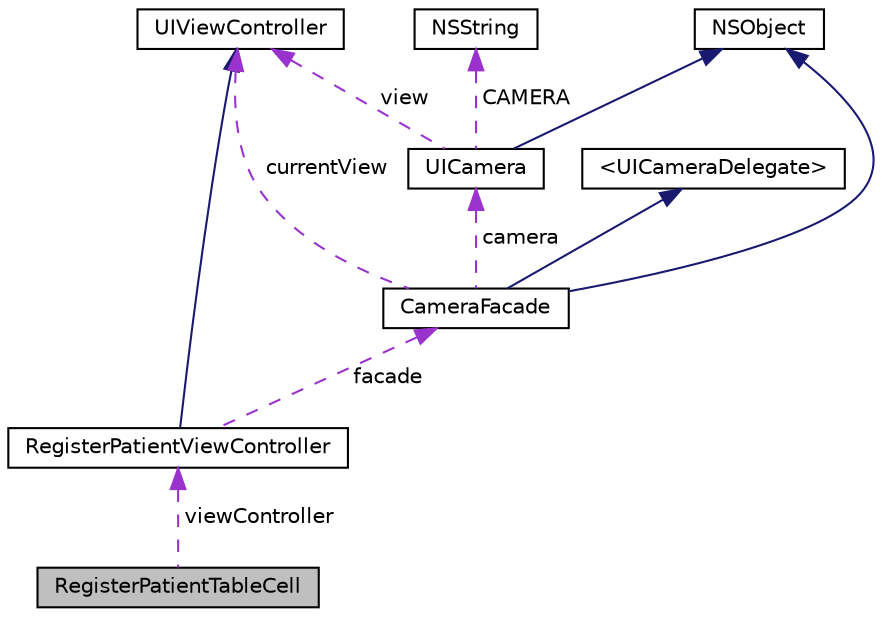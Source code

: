 digraph G
{
  edge [fontname="Helvetica",fontsize="10",labelfontname="Helvetica",labelfontsize="10"];
  node [fontname="Helvetica",fontsize="10",shape=record];
  Node1 [label="RegisterPatientTableCell",height=0.2,width=0.4,color="black", fillcolor="grey75", style="filled" fontcolor="black"];
  Node2 -> Node1 [dir="back",color="darkorchid3",fontsize="10",style="dashed",label=" viewController" ,fontname="Helvetica"];
  Node2 [label="RegisterPatientViewController",height=0.2,width=0.4,color="black", fillcolor="white", style="filled",URL="$interface_register_patient_view_controller.html"];
  Node3 -> Node2 [dir="back",color="midnightblue",fontsize="10",style="solid",fontname="Helvetica"];
  Node3 [label="UIViewController",height=0.2,width=0.4,color="black", fillcolor="white", style="filled",URL="$class_u_i_view_controller.html"];
  Node4 -> Node2 [dir="back",color="darkorchid3",fontsize="10",style="dashed",label=" facade" ,fontname="Helvetica"];
  Node4 [label="CameraFacade",height=0.2,width=0.4,color="black", fillcolor="white", style="filled",URL="$interface_camera_facade.html"];
  Node5 -> Node4 [dir="back",color="midnightblue",fontsize="10",style="solid",fontname="Helvetica"];
  Node5 [label="NSObject",height=0.2,width=0.4,color="black", fillcolor="white", style="filled",URL="$class_n_s_object.html"];
  Node6 -> Node4 [dir="back",color="midnightblue",fontsize="10",style="solid",fontname="Helvetica"];
  Node6 [label="\<UICameraDelegate\>",height=0.2,width=0.4,color="black", fillcolor="white", style="filled",URL="$protocol_u_i_camera_delegate-p.html"];
  Node7 -> Node4 [dir="back",color="darkorchid3",fontsize="10",style="dashed",label=" camera" ,fontname="Helvetica"];
  Node7 [label="UICamera",height=0.2,width=0.4,color="black", fillcolor="white", style="filled",URL="$interface_u_i_camera.html"];
  Node5 -> Node7 [dir="back",color="midnightblue",fontsize="10",style="solid",fontname="Helvetica"];
  Node3 -> Node7 [dir="back",color="darkorchid3",fontsize="10",style="dashed",label=" view" ,fontname="Helvetica"];
  Node8 -> Node7 [dir="back",color="darkorchid3",fontsize="10",style="dashed",label=" CAMERA" ,fontname="Helvetica"];
  Node8 [label="NSString",height=0.2,width=0.4,color="black", fillcolor="white", style="filled",URL="$class_n_s_string.html"];
  Node3 -> Node4 [dir="back",color="darkorchid3",fontsize="10",style="dashed",label=" currentView" ,fontname="Helvetica"];
}
